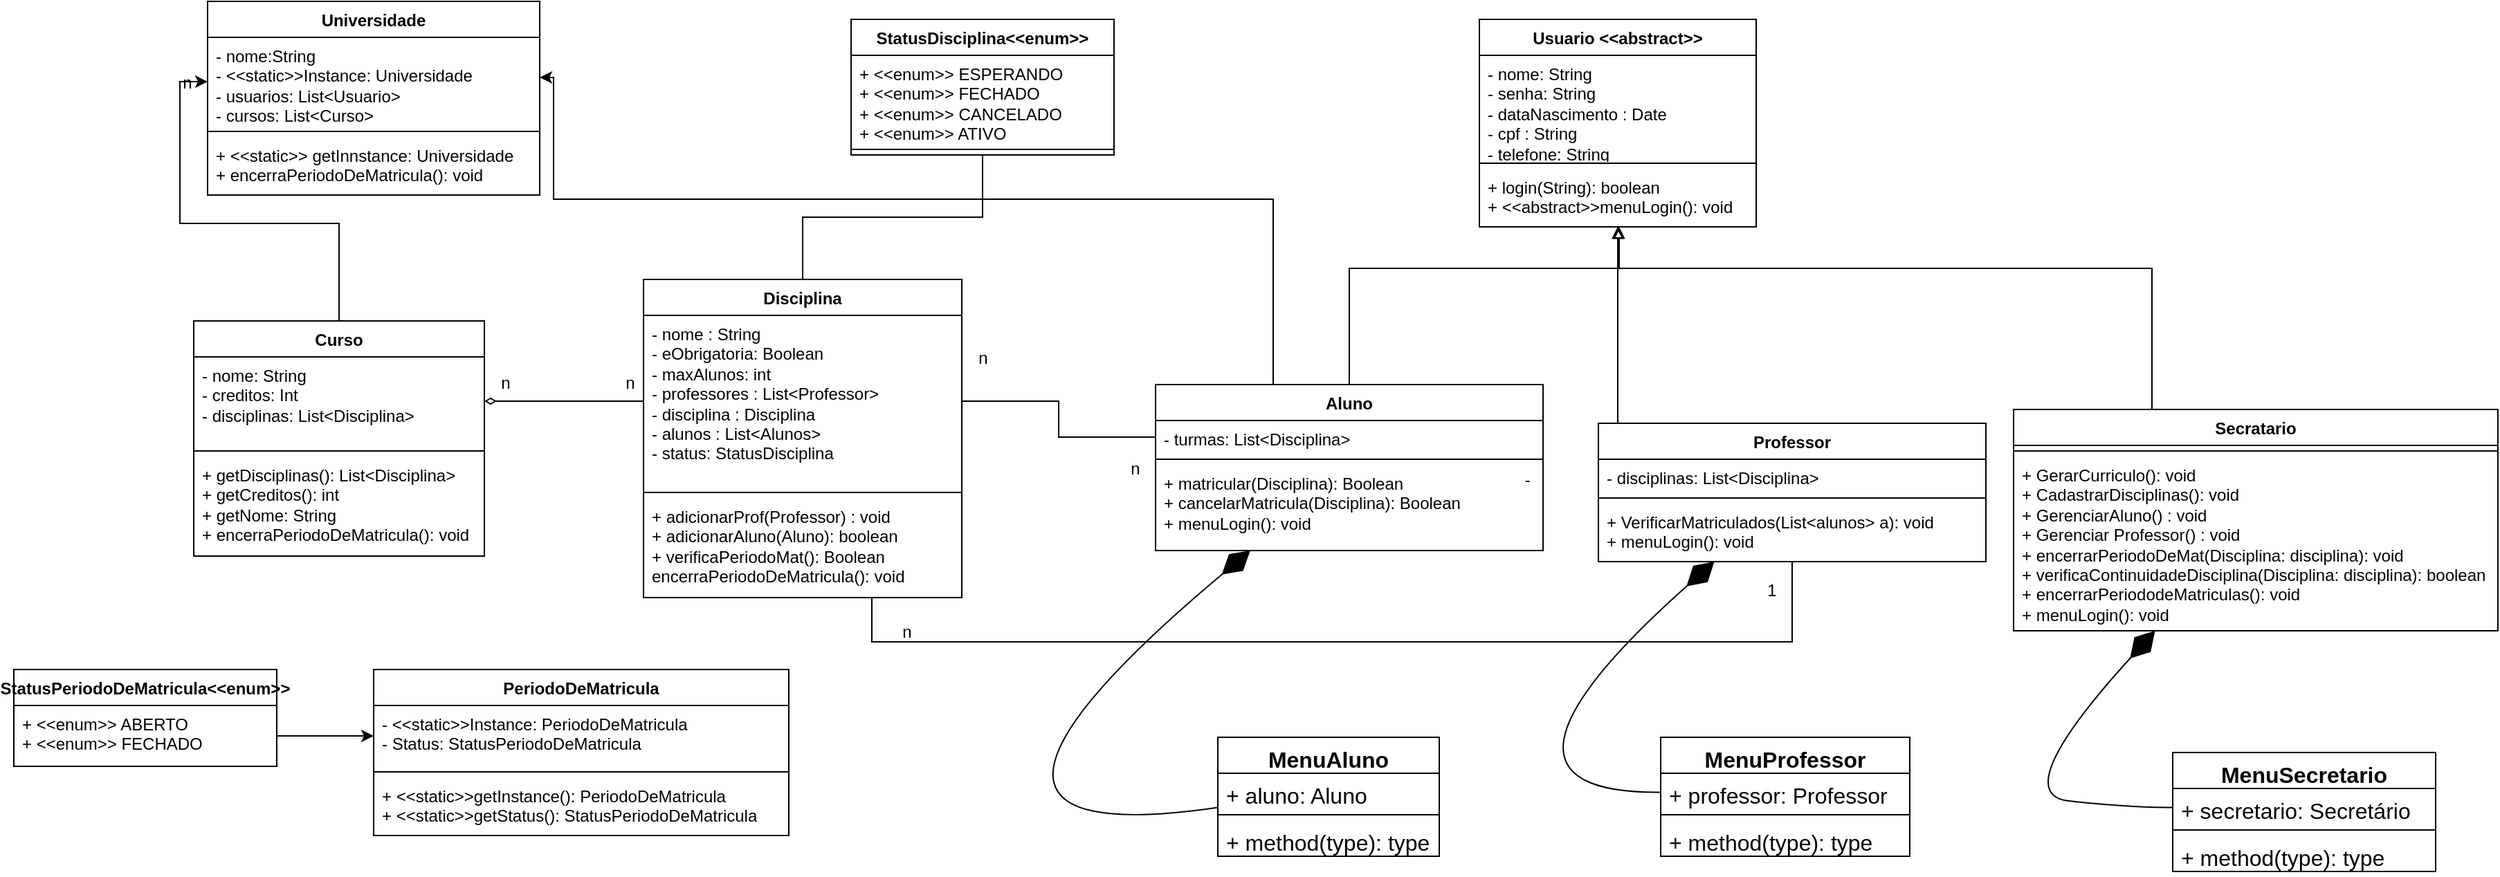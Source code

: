 <mxfile version="21.3.7" type="device">
  <diagram name="Página-1" id="A6Nziyx6I6ZekGtQeBus">
    <mxGraphModel dx="1410" dy="2078" grid="1" gridSize="10" guides="1" tooltips="1" connect="1" arrows="1" fold="1" page="1" pageScale="1" pageWidth="827" pageHeight="1169" math="0" shadow="0">
      <root>
        <mxCell id="0" />
        <mxCell id="1" parent="0" />
        <mxCell id="XNwFwsFVzcUq8IYY0MSn-39" value="Disciplina" style="swimlane;fontStyle=1;align=center;verticalAlign=top;childLayout=stackLayout;horizontal=1;startSize=26;horizontalStack=0;resizeParent=1;resizeParentMax=0;resizeLast=0;collapsible=1;marginBottom=0;whiteSpace=wrap;html=1;" parent="1" vertex="1">
          <mxGeometry x="715" y="168" width="230" height="230" as="geometry" />
        </mxCell>
        <mxCell id="XNwFwsFVzcUq8IYY0MSn-40" value="- nome : String&lt;br style=&quot;border-color: var(--border-color);&quot;&gt;- eObrigatoria: Boolean&lt;br&gt;- maxAlunos: int&lt;br&gt;- professores : List&amp;lt;Professor&amp;gt;&lt;br&gt;- disciplina : Disciplina&lt;br&gt;- alunos : List&amp;lt;Alunos&amp;gt;&lt;br&gt;- status: StatusDisciplina" style="text;strokeColor=none;fillColor=none;align=left;verticalAlign=top;spacingLeft=4;spacingRight=4;overflow=hidden;rotatable=0;points=[[0,0.5],[1,0.5]];portConstraint=eastwest;whiteSpace=wrap;html=1;" parent="XNwFwsFVzcUq8IYY0MSn-39" vertex="1">
          <mxGeometry y="26" width="230" height="124" as="geometry" />
        </mxCell>
        <mxCell id="XNwFwsFVzcUq8IYY0MSn-41" value="" style="line;strokeWidth=1;fillColor=none;align=left;verticalAlign=middle;spacingTop=-1;spacingLeft=3;spacingRight=3;rotatable=0;labelPosition=right;points=[];portConstraint=eastwest;strokeColor=inherit;" parent="XNwFwsFVzcUq8IYY0MSn-39" vertex="1">
          <mxGeometry y="150" width="230" height="8" as="geometry" />
        </mxCell>
        <mxCell id="XNwFwsFVzcUq8IYY0MSn-42" value="+ adicionarProf(Professor) : void&lt;br&gt;+ adicionarAluno(Aluno): boolean&lt;br&gt;+ verificaPeriodoMat(): Boolean&lt;br&gt;encerraPeriodoDeMatricula(): void" style="text;strokeColor=none;fillColor=none;align=left;verticalAlign=top;spacingLeft=4;spacingRight=4;overflow=hidden;rotatable=0;points=[[0,0.5],[1,0.5]];portConstraint=eastwest;whiteSpace=wrap;html=1;" parent="XNwFwsFVzcUq8IYY0MSn-39" vertex="1">
          <mxGeometry y="158" width="230" height="72" as="geometry" />
        </mxCell>
        <mxCell id="XNwFwsFVzcUq8IYY0MSn-49" value="n" style="text;html=1;align=center;verticalAlign=middle;resizable=0;points=[];autosize=1;strokeColor=none;fillColor=none;" parent="1" vertex="1">
          <mxGeometry x="370" y="11" width="30" height="30" as="geometry" />
        </mxCell>
        <mxCell id="XNwFwsFVzcUq8IYY0MSn-66" style="edgeStyle=orthogonalEdgeStyle;rounded=0;orthogonalLoop=1;jettySize=auto;html=1;endArrow=block;endFill=0;exitX=0.5;exitY=0;exitDx=0;exitDy=0;" parent="1" source="XNwFwsFVzcUq8IYY0MSn-67" target="XNwFwsFVzcUq8IYY0MSn-74" edge="1">
          <mxGeometry relative="1" as="geometry">
            <Array as="points">
              <mxPoint x="1805" y="262" />
              <mxPoint x="1805" y="160" />
              <mxPoint x="1420" y="160" />
            </Array>
          </mxGeometry>
        </mxCell>
        <mxCell id="XNwFwsFVzcUq8IYY0MSn-67" value="Secratario" style="swimlane;fontStyle=1;align=center;verticalAlign=top;childLayout=stackLayout;horizontal=1;startSize=26;horizontalStack=0;resizeParent=1;resizeParentMax=0;resizeLast=0;collapsible=1;marginBottom=0;whiteSpace=wrap;html=1;" parent="1" vertex="1">
          <mxGeometry x="1705" y="262" width="350" height="160" as="geometry" />
        </mxCell>
        <mxCell id="XNwFwsFVzcUq8IYY0MSn-69" value="" style="line;strokeWidth=1;fillColor=none;align=left;verticalAlign=middle;spacingTop=-1;spacingLeft=3;spacingRight=3;rotatable=0;labelPosition=right;points=[];portConstraint=eastwest;strokeColor=inherit;" parent="XNwFwsFVzcUq8IYY0MSn-67" vertex="1">
          <mxGeometry y="26" width="350" height="8" as="geometry" />
        </mxCell>
        <mxCell id="XNwFwsFVzcUq8IYY0MSn-70" value="+ GerarCurriculo(): void&lt;br&gt;+ CadastrarDisciplinas(): void&lt;br&gt;+ GerenciarAluno() : void&lt;br&gt;+ Gerenciar Professor() : void&lt;br&gt;+ encerrarPeriodoDeMat(Disciplina: disciplina): void&lt;br&gt;+ verificaContinuidadeDisciplina(Disciplina: disciplina): boolean&lt;br&gt;+ encerrarPeriododeMatriculas(): void&lt;br&gt;+ menuLogin(): void" style="text;strokeColor=none;fillColor=none;align=left;verticalAlign=top;spacingLeft=4;spacingRight=4;overflow=hidden;rotatable=0;points=[[0,0.5],[1,0.5]];portConstraint=eastwest;whiteSpace=wrap;html=1;" parent="XNwFwsFVzcUq8IYY0MSn-67" vertex="1">
          <mxGeometry y="34" width="350" height="126" as="geometry" />
        </mxCell>
        <mxCell id="XNwFwsFVzcUq8IYY0MSn-71" value="Usuario &amp;lt;&amp;lt;abstract&amp;gt;&amp;gt;" style="swimlane;fontStyle=1;align=center;verticalAlign=top;childLayout=stackLayout;horizontal=1;startSize=26;horizontalStack=0;resizeParent=1;resizeParentMax=0;resizeLast=0;collapsible=1;marginBottom=0;whiteSpace=wrap;html=1;" parent="1" vertex="1">
          <mxGeometry x="1319" y="-20" width="200" height="150" as="geometry" />
        </mxCell>
        <mxCell id="XNwFwsFVzcUq8IYY0MSn-72" value="- nome: String&lt;br&gt;- senha: String&lt;br&gt;- dataNascimento : Date&lt;br&gt;- cpf : String&lt;br&gt;- telefone: String" style="text;strokeColor=none;fillColor=none;align=left;verticalAlign=top;spacingLeft=4;spacingRight=4;overflow=hidden;rotatable=0;points=[[0,0.5],[1,0.5]];portConstraint=eastwest;whiteSpace=wrap;html=1;" parent="XNwFwsFVzcUq8IYY0MSn-71" vertex="1">
          <mxGeometry y="26" width="200" height="74" as="geometry" />
        </mxCell>
        <mxCell id="XNwFwsFVzcUq8IYY0MSn-73" value="" style="line;strokeWidth=1;fillColor=none;align=left;verticalAlign=middle;spacingTop=-1;spacingLeft=3;spacingRight=3;rotatable=0;labelPosition=right;points=[];portConstraint=eastwest;strokeColor=inherit;" parent="XNwFwsFVzcUq8IYY0MSn-71" vertex="1">
          <mxGeometry y="100" width="200" height="8" as="geometry" />
        </mxCell>
        <mxCell id="XNwFwsFVzcUq8IYY0MSn-74" value="+ login(String): boolean&lt;br&gt;+ &amp;lt;&amp;lt;abstract&amp;gt;&amp;gt;menuLogin(): void" style="text;strokeColor=none;fillColor=none;align=left;verticalAlign=top;spacingLeft=4;spacingRight=4;overflow=hidden;rotatable=0;points=[[0,0.5],[1,0.5]];portConstraint=eastwest;whiteSpace=wrap;html=1;" parent="XNwFwsFVzcUq8IYY0MSn-71" vertex="1">
          <mxGeometry y="108" width="200" height="42" as="geometry" />
        </mxCell>
        <mxCell id="XNwFwsFVzcUq8IYY0MSn-77" value="n" style="text;html=1;align=center;verticalAlign=middle;resizable=0;points=[];autosize=1;strokeColor=none;fillColor=none;" parent="1" vertex="1">
          <mxGeometry x="945" y="210" width="30" height="30" as="geometry" />
        </mxCell>
        <mxCell id="XNwFwsFVzcUq8IYY0MSn-78" value="n" style="text;html=1;align=center;verticalAlign=middle;resizable=0;points=[];autosize=1;strokeColor=none;fillColor=none;" parent="1" vertex="1">
          <mxGeometry x="1055" y="290" width="30" height="30" as="geometry" />
        </mxCell>
        <mxCell id="XNwFwsFVzcUq8IYY0MSn-81" value="n" style="text;html=1;align=center;verticalAlign=middle;resizable=0;points=[];autosize=1;strokeColor=none;fillColor=none;" parent="1" vertex="1">
          <mxGeometry x="890" y="408" width="30" height="30" as="geometry" />
        </mxCell>
        <mxCell id="xEQoK2qNsYIxzToRfZGO-2" value="-&amp;nbsp;" style="text;html=1;align=center;verticalAlign=middle;resizable=0;points=[];autosize=1;strokeColor=none;fillColor=none;" parent="1" vertex="1">
          <mxGeometry x="1340" y="298" width="30" height="30" as="geometry" />
        </mxCell>
        <mxCell id="xEQoK2qNsYIxzToRfZGO-8" style="edgeStyle=orthogonalEdgeStyle;rounded=0;orthogonalLoop=1;jettySize=auto;html=1;endArrow=block;endFill=0;" parent="1" source="xEQoK2qNsYIxzToRfZGO-3" target="XNwFwsFVzcUq8IYY0MSn-74" edge="1">
          <mxGeometry relative="1" as="geometry">
            <Array as="points">
              <mxPoint x="1419" y="180" />
              <mxPoint x="1419" y="180" />
            </Array>
          </mxGeometry>
        </mxCell>
        <mxCell id="xEQoK2qNsYIxzToRfZGO-20" style="edgeStyle=orthogonalEdgeStyle;rounded=0;orthogonalLoop=1;jettySize=auto;html=1;endArrow=none;endFill=0;" parent="1" source="xEQoK2qNsYIxzToRfZGO-3" target="XNwFwsFVzcUq8IYY0MSn-42" edge="1">
          <mxGeometry relative="1" as="geometry">
            <Array as="points">
              <mxPoint x="1545" y="430" />
              <mxPoint x="880" y="430" />
            </Array>
          </mxGeometry>
        </mxCell>
        <mxCell id="xEQoK2qNsYIxzToRfZGO-3" value="Professor" style="swimlane;fontStyle=1;align=center;verticalAlign=top;childLayout=stackLayout;horizontal=1;startSize=26;horizontalStack=0;resizeParent=1;resizeParentMax=0;resizeLast=0;collapsible=1;marginBottom=0;whiteSpace=wrap;html=1;" parent="1" vertex="1">
          <mxGeometry x="1405" y="272" width="280" height="100" as="geometry" />
        </mxCell>
        <mxCell id="xEQoK2qNsYIxzToRfZGO-4" value="- disciplinas: List&amp;lt;Disciplina&amp;gt;" style="text;strokeColor=none;fillColor=none;align=left;verticalAlign=top;spacingLeft=4;spacingRight=4;overflow=hidden;rotatable=0;points=[[0,0.5],[1,0.5]];portConstraint=eastwest;whiteSpace=wrap;html=1;" parent="xEQoK2qNsYIxzToRfZGO-3" vertex="1">
          <mxGeometry y="26" width="280" height="24" as="geometry" />
        </mxCell>
        <mxCell id="xEQoK2qNsYIxzToRfZGO-5" value="" style="line;strokeWidth=1;fillColor=none;align=left;verticalAlign=middle;spacingTop=-1;spacingLeft=3;spacingRight=3;rotatable=0;labelPosition=right;points=[];portConstraint=eastwest;strokeColor=inherit;" parent="xEQoK2qNsYIxzToRfZGO-3" vertex="1">
          <mxGeometry y="50" width="280" height="8" as="geometry" />
        </mxCell>
        <mxCell id="xEQoK2qNsYIxzToRfZGO-6" value="+ VerificarMatriculados(List&amp;lt;alunos&amp;gt; a): void&lt;br&gt;+ menuLogin(): void" style="text;strokeColor=none;fillColor=none;align=left;verticalAlign=top;spacingLeft=4;spacingRight=4;overflow=hidden;rotatable=0;points=[[0,0.5],[1,0.5]];portConstraint=eastwest;whiteSpace=wrap;html=1;" parent="xEQoK2qNsYIxzToRfZGO-3" vertex="1">
          <mxGeometry y="58" width="280" height="42" as="geometry" />
        </mxCell>
        <mxCell id="xEQoK2qNsYIxzToRfZGO-16" style="edgeStyle=orthogonalEdgeStyle;rounded=0;orthogonalLoop=1;jettySize=auto;html=1;endArrow=block;endFill=0;" parent="1" source="xEQoK2qNsYIxzToRfZGO-12" target="XNwFwsFVzcUq8IYY0MSn-74" edge="1">
          <mxGeometry relative="1" as="geometry">
            <Array as="points">
              <mxPoint x="1225" y="160" />
              <mxPoint x="1419" y="160" />
            </Array>
          </mxGeometry>
        </mxCell>
        <mxCell id="-pdLIEkr_Kw57WMRZcwJ-25" style="edgeStyle=orthogonalEdgeStyle;rounded=0;orthogonalLoop=1;jettySize=auto;html=1;" parent="1" source="xEQoK2qNsYIxzToRfZGO-12" target="-pdLIEkr_Kw57WMRZcwJ-17" edge="1">
          <mxGeometry relative="1" as="geometry">
            <Array as="points">
              <mxPoint x="1170" y="110" />
              <mxPoint x="650" y="110" />
              <mxPoint x="650" y="22" />
            </Array>
          </mxGeometry>
        </mxCell>
        <mxCell id="xEQoK2qNsYIxzToRfZGO-12" value="Aluno" style="swimlane;fontStyle=1;align=center;verticalAlign=top;childLayout=stackLayout;horizontal=1;startSize=26;horizontalStack=0;resizeParent=1;resizeParentMax=0;resizeLast=0;collapsible=1;marginBottom=0;whiteSpace=wrap;html=1;" parent="1" vertex="1">
          <mxGeometry x="1085" y="244" width="280" height="120" as="geometry" />
        </mxCell>
        <mxCell id="xEQoK2qNsYIxzToRfZGO-13" value="- turmas: List&amp;lt;Disciplina&amp;gt;" style="text;strokeColor=none;fillColor=none;align=left;verticalAlign=top;spacingLeft=4;spacingRight=4;overflow=hidden;rotatable=0;points=[[0,0.5],[1,0.5]];portConstraint=eastwest;whiteSpace=wrap;html=1;" parent="xEQoK2qNsYIxzToRfZGO-12" vertex="1">
          <mxGeometry y="26" width="280" height="24" as="geometry" />
        </mxCell>
        <mxCell id="xEQoK2qNsYIxzToRfZGO-14" value="" style="line;strokeWidth=1;fillColor=none;align=left;verticalAlign=middle;spacingTop=-1;spacingLeft=3;spacingRight=3;rotatable=0;labelPosition=right;points=[];portConstraint=eastwest;strokeColor=inherit;" parent="xEQoK2qNsYIxzToRfZGO-12" vertex="1">
          <mxGeometry y="50" width="280" height="8" as="geometry" />
        </mxCell>
        <mxCell id="xEQoK2qNsYIxzToRfZGO-15" value="+ matricular(Disciplina): Boolean&lt;br&gt;+ cancelarMatricula(Disciplina): Boolean&lt;br&gt;+ menuLogin(): void" style="text;strokeColor=none;fillColor=none;align=left;verticalAlign=top;spacingLeft=4;spacingRight=4;overflow=hidden;rotatable=0;points=[[0,0.5],[1,0.5]];portConstraint=eastwest;whiteSpace=wrap;html=1;" parent="xEQoK2qNsYIxzToRfZGO-12" vertex="1">
          <mxGeometry y="58" width="280" height="62" as="geometry" />
        </mxCell>
        <mxCell id="xEQoK2qNsYIxzToRfZGO-17" style="edgeStyle=orthogonalEdgeStyle;rounded=0;orthogonalLoop=1;jettySize=auto;html=1;entryX=0;entryY=0.5;entryDx=0;entryDy=0;endArrow=none;endFill=0;" parent="1" source="XNwFwsFVzcUq8IYY0MSn-40" target="xEQoK2qNsYIxzToRfZGO-13" edge="1">
          <mxGeometry relative="1" as="geometry" />
        </mxCell>
        <mxCell id="xEQoK2qNsYIxzToRfZGO-21" value="n" style="text;html=1;align=center;verticalAlign=middle;resizable=0;points=[];autosize=1;strokeColor=none;fillColor=none;" parent="1" vertex="1">
          <mxGeometry x="600" y="228" width="30" height="30" as="geometry" />
        </mxCell>
        <mxCell id="xEQoK2qNsYIxzToRfZGO-23" style="edgeStyle=orthogonalEdgeStyle;rounded=0;orthogonalLoop=1;jettySize=auto;html=1;endArrow=diamondThin;endFill=0;" parent="1" source="XNwFwsFVzcUq8IYY0MSn-40" target="-pdLIEkr_Kw57WMRZcwJ-21" edge="1">
          <mxGeometry relative="1" as="geometry">
            <mxPoint x="594" y="244" as="targetPoint" />
          </mxGeometry>
        </mxCell>
        <mxCell id="xEQoK2qNsYIxzToRfZGO-25" value="n" style="text;html=1;align=center;verticalAlign=middle;resizable=0;points=[];autosize=1;strokeColor=none;fillColor=none;" parent="1" vertex="1">
          <mxGeometry x="690" y="228" width="30" height="30" as="geometry" />
        </mxCell>
        <mxCell id="xEQoK2qNsYIxzToRfZGO-31" style="edgeStyle=orthogonalEdgeStyle;rounded=0;orthogonalLoop=1;jettySize=auto;html=1;endArrow=none;endFill=0;" parent="1" source="xEQoK2qNsYIxzToRfZGO-27" target="XNwFwsFVzcUq8IYY0MSn-39" edge="1">
          <mxGeometry relative="1" as="geometry" />
        </mxCell>
        <mxCell id="xEQoK2qNsYIxzToRfZGO-27" value="StatusDisciplina&amp;lt;&amp;lt;enum&amp;gt;&amp;gt;" style="swimlane;fontStyle=1;align=center;verticalAlign=top;childLayout=stackLayout;horizontal=1;startSize=26;horizontalStack=0;resizeParent=1;resizeParentMax=0;resizeLast=0;collapsible=1;marginBottom=0;whiteSpace=wrap;html=1;" parent="1" vertex="1">
          <mxGeometry x="865" y="-20" width="190" height="98" as="geometry" />
        </mxCell>
        <mxCell id="xEQoK2qNsYIxzToRfZGO-28" value="+ &amp;lt;&amp;lt;enum&amp;gt;&amp;gt; ESPERANDO&lt;br&gt;+ &amp;lt;&amp;lt;enum&amp;gt;&amp;gt; FECHADO&lt;br&gt;+ &amp;lt;&amp;lt;enum&amp;gt;&amp;gt; CANCELADO&lt;br&gt;+ &amp;lt;&amp;lt;enum&amp;gt;&amp;gt; ATIVO" style="text;strokeColor=none;fillColor=none;align=left;verticalAlign=top;spacingLeft=4;spacingRight=4;overflow=hidden;rotatable=0;points=[[0,0.5],[1,0.5]];portConstraint=eastwest;whiteSpace=wrap;html=1;" parent="xEQoK2qNsYIxzToRfZGO-27" vertex="1">
          <mxGeometry y="26" width="190" height="64" as="geometry" />
        </mxCell>
        <mxCell id="xEQoK2qNsYIxzToRfZGO-29" value="" style="line;strokeWidth=1;fillColor=none;align=left;verticalAlign=middle;spacingTop=-1;spacingLeft=3;spacingRight=3;rotatable=0;labelPosition=right;points=[];portConstraint=eastwest;strokeColor=inherit;" parent="xEQoK2qNsYIxzToRfZGO-27" vertex="1">
          <mxGeometry y="90" width="190" height="8" as="geometry" />
        </mxCell>
        <mxCell id="xEQoK2qNsYIxzToRfZGO-32" value="1" style="text;html=1;align=center;verticalAlign=middle;resizable=0;points=[];autosize=1;strokeColor=none;fillColor=none;" parent="1" vertex="1">
          <mxGeometry x="1515" y="378" width="30" height="30" as="geometry" />
        </mxCell>
        <mxCell id="-pdLIEkr_Kw57WMRZcwJ-1" value="StatusPeriodoDeMatricula&amp;lt;&amp;lt;enum&amp;gt;&amp;gt;" style="swimlane;fontStyle=1;align=center;verticalAlign=top;childLayout=stackLayout;horizontal=1;startSize=26;horizontalStack=0;resizeParent=1;resizeParentMax=0;resizeLast=0;collapsible=1;marginBottom=0;whiteSpace=wrap;html=1;" parent="1" vertex="1">
          <mxGeometry x="260" y="450" width="190" height="70" as="geometry" />
        </mxCell>
        <mxCell id="-pdLIEkr_Kw57WMRZcwJ-2" value="+ &amp;lt;&amp;lt;enum&amp;gt;&amp;gt; ABERTO&lt;br&gt;+ &amp;lt;&amp;lt;enum&amp;gt;&amp;gt; FECHADO&lt;br&gt;" style="text;strokeColor=none;fillColor=none;align=left;verticalAlign=top;spacingLeft=4;spacingRight=4;overflow=hidden;rotatable=0;points=[[0,0.5],[1,0.5]];portConstraint=eastwest;whiteSpace=wrap;html=1;" parent="-pdLIEkr_Kw57WMRZcwJ-1" vertex="1">
          <mxGeometry y="26" width="190" height="44" as="geometry" />
        </mxCell>
        <mxCell id="-pdLIEkr_Kw57WMRZcwJ-4" value="PeriodoDeMatricula" style="swimlane;fontStyle=1;align=center;verticalAlign=top;childLayout=stackLayout;horizontal=1;startSize=26;horizontalStack=0;resizeParent=1;resizeParentMax=0;resizeLast=0;collapsible=1;marginBottom=0;whiteSpace=wrap;html=1;" parent="1" vertex="1">
          <mxGeometry x="520" y="450" width="300" height="120" as="geometry" />
        </mxCell>
        <mxCell id="-pdLIEkr_Kw57WMRZcwJ-5" value="- &amp;lt;&amp;lt;static&amp;gt;&amp;gt;Instance: PeriodoDeMatricula&lt;br&gt;- Status: StatusPeriodoDeMatricula" style="text;strokeColor=none;fillColor=none;align=left;verticalAlign=top;spacingLeft=4;spacingRight=4;overflow=hidden;rotatable=0;points=[[0,0.5],[1,0.5]];portConstraint=eastwest;whiteSpace=wrap;html=1;" parent="-pdLIEkr_Kw57WMRZcwJ-4" vertex="1">
          <mxGeometry y="26" width="300" height="44" as="geometry" />
        </mxCell>
        <mxCell id="-pdLIEkr_Kw57WMRZcwJ-6" value="" style="line;strokeWidth=1;fillColor=none;align=left;verticalAlign=middle;spacingTop=-1;spacingLeft=3;spacingRight=3;rotatable=0;labelPosition=right;points=[];portConstraint=eastwest;strokeColor=inherit;" parent="-pdLIEkr_Kw57WMRZcwJ-4" vertex="1">
          <mxGeometry y="70" width="300" height="8" as="geometry" />
        </mxCell>
        <mxCell id="-pdLIEkr_Kw57WMRZcwJ-7" value="+ &amp;lt;&amp;lt;static&amp;gt;&amp;gt;getInstance(): PeriodoDeMatricula&lt;br&gt;+ &amp;lt;&amp;lt;static&amp;gt;&amp;gt;getStatus(): StatusPeriodoDeMatricula" style="text;strokeColor=none;fillColor=none;align=left;verticalAlign=top;spacingLeft=4;spacingRight=4;overflow=hidden;rotatable=0;points=[[0,0.5],[1,0.5]];portConstraint=eastwest;whiteSpace=wrap;html=1;" parent="-pdLIEkr_Kw57WMRZcwJ-4" vertex="1">
          <mxGeometry y="78" width="300" height="42" as="geometry" />
        </mxCell>
        <mxCell id="-pdLIEkr_Kw57WMRZcwJ-9" style="edgeStyle=orthogonalEdgeStyle;rounded=0;orthogonalLoop=1;jettySize=auto;html=1;exitX=1;exitY=0.5;exitDx=0;exitDy=0;" parent="1" source="-pdLIEkr_Kw57WMRZcwJ-2" target="-pdLIEkr_Kw57WMRZcwJ-5" edge="1">
          <mxGeometry relative="1" as="geometry" />
        </mxCell>
        <mxCell id="-pdLIEkr_Kw57WMRZcwJ-16" value="Universidade" style="swimlane;fontStyle=1;align=center;verticalAlign=top;childLayout=stackLayout;horizontal=1;startSize=26;horizontalStack=0;resizeParent=1;resizeParentMax=0;resizeLast=0;collapsible=1;marginBottom=0;whiteSpace=wrap;html=1;" parent="1" vertex="1">
          <mxGeometry x="400" y="-33" width="240" height="140" as="geometry" />
        </mxCell>
        <mxCell id="-pdLIEkr_Kw57WMRZcwJ-17" value="- nome:String&lt;br&gt;- &amp;lt;&amp;lt;static&amp;gt;&amp;gt;Instance: Universidade&lt;br&gt;- usuarios: List&amp;lt;Usuario&amp;gt;&lt;br&gt;- cursos: List&amp;lt;Curso&amp;gt;" style="text;strokeColor=none;fillColor=none;align=left;verticalAlign=top;spacingLeft=4;spacingRight=4;overflow=hidden;rotatable=0;points=[[0,0.5],[1,0.5]];portConstraint=eastwest;whiteSpace=wrap;html=1;" parent="-pdLIEkr_Kw57WMRZcwJ-16" vertex="1">
          <mxGeometry y="26" width="240" height="64" as="geometry" />
        </mxCell>
        <mxCell id="-pdLIEkr_Kw57WMRZcwJ-18" value="" style="line;strokeWidth=1;fillColor=none;align=left;verticalAlign=middle;spacingTop=-1;spacingLeft=3;spacingRight=3;rotatable=0;labelPosition=right;points=[];portConstraint=eastwest;strokeColor=inherit;" parent="-pdLIEkr_Kw57WMRZcwJ-16" vertex="1">
          <mxGeometry y="90" width="240" height="8" as="geometry" />
        </mxCell>
        <mxCell id="-pdLIEkr_Kw57WMRZcwJ-19" value="+ &amp;lt;&amp;lt;static&amp;gt;&amp;gt; getInnstance: Universidade&lt;br&gt;+ encerraPeriodoDeMatricula(): void" style="text;strokeColor=none;fillColor=none;align=left;verticalAlign=top;spacingLeft=4;spacingRight=4;overflow=hidden;rotatable=0;points=[[0,0.5],[1,0.5]];portConstraint=eastwest;whiteSpace=wrap;html=1;" parent="-pdLIEkr_Kw57WMRZcwJ-16" vertex="1">
          <mxGeometry y="98" width="240" height="42" as="geometry" />
        </mxCell>
        <mxCell id="-pdLIEkr_Kw57WMRZcwJ-24" style="edgeStyle=orthogonalEdgeStyle;rounded=0;orthogonalLoop=1;jettySize=auto;html=1;" parent="1" source="-pdLIEkr_Kw57WMRZcwJ-20" target="-pdLIEkr_Kw57WMRZcwJ-17" edge="1">
          <mxGeometry relative="1" as="geometry" />
        </mxCell>
        <mxCell id="-pdLIEkr_Kw57WMRZcwJ-20" value="Curso" style="swimlane;fontStyle=1;align=center;verticalAlign=top;childLayout=stackLayout;horizontal=1;startSize=26;horizontalStack=0;resizeParent=1;resizeParentMax=0;resizeLast=0;collapsible=1;marginBottom=0;whiteSpace=wrap;html=1;" parent="1" vertex="1">
          <mxGeometry x="390" y="198" width="210" height="170" as="geometry" />
        </mxCell>
        <mxCell id="-pdLIEkr_Kw57WMRZcwJ-21" value="- nome: String&lt;br&gt;- creditos: Int&lt;br&gt;- disciplinas: List&amp;lt;Disciplina&amp;gt;" style="text;strokeColor=none;fillColor=none;align=left;verticalAlign=top;spacingLeft=4;spacingRight=4;overflow=hidden;rotatable=0;points=[[0,0.5],[1,0.5]];portConstraint=eastwest;whiteSpace=wrap;html=1;" parent="-pdLIEkr_Kw57WMRZcwJ-20" vertex="1">
          <mxGeometry y="26" width="210" height="64" as="geometry" />
        </mxCell>
        <mxCell id="-pdLIEkr_Kw57WMRZcwJ-22" value="" style="line;strokeWidth=1;fillColor=none;align=left;verticalAlign=middle;spacingTop=-1;spacingLeft=3;spacingRight=3;rotatable=0;labelPosition=right;points=[];portConstraint=eastwest;strokeColor=inherit;" parent="-pdLIEkr_Kw57WMRZcwJ-20" vertex="1">
          <mxGeometry y="90" width="210" height="8" as="geometry" />
        </mxCell>
        <mxCell id="-pdLIEkr_Kw57WMRZcwJ-23" value="+ getDisciplinas(): List&amp;lt;Disciplina&amp;gt;&lt;br&gt;+ getCreditos(): int&lt;br&gt;+ getNome: String&lt;br&gt;+ encerraPeriodoDeMatricula(): void" style="text;strokeColor=none;fillColor=none;align=left;verticalAlign=top;spacingLeft=4;spacingRight=4;overflow=hidden;rotatable=0;points=[[0,0.5],[1,0.5]];portConstraint=eastwest;whiteSpace=wrap;html=1;" parent="-pdLIEkr_Kw57WMRZcwJ-20" vertex="1">
          <mxGeometry y="98" width="210" height="72" as="geometry" />
        </mxCell>
        <mxCell id="EbsPfiUkHNnPwUb5d9H_-1" value="MenuAluno" style="swimlane;fontStyle=1;align=center;verticalAlign=top;childLayout=stackLayout;horizontal=1;startSize=26;horizontalStack=0;resizeParent=1;resizeParentMax=0;resizeLast=0;collapsible=1;marginBottom=0;whiteSpace=wrap;html=1;fontSize=16;" parent="1" vertex="1">
          <mxGeometry x="1130" y="499" width="160" height="86" as="geometry" />
        </mxCell>
        <mxCell id="EbsPfiUkHNnPwUb5d9H_-2" value="+ aluno: Aluno" style="text;strokeColor=none;fillColor=none;align=left;verticalAlign=top;spacingLeft=4;spacingRight=4;overflow=hidden;rotatable=0;points=[[0,0.5],[1,0.5]];portConstraint=eastwest;whiteSpace=wrap;html=1;fontSize=16;" parent="EbsPfiUkHNnPwUb5d9H_-1" vertex="1">
          <mxGeometry y="26" width="160" height="26" as="geometry" />
        </mxCell>
        <mxCell id="EbsPfiUkHNnPwUb5d9H_-3" value="" style="line;strokeWidth=1;fillColor=none;align=left;verticalAlign=middle;spacingTop=-1;spacingLeft=3;spacingRight=3;rotatable=0;labelPosition=right;points=[];portConstraint=eastwest;strokeColor=inherit;fontSize=16;" parent="EbsPfiUkHNnPwUb5d9H_-1" vertex="1">
          <mxGeometry y="52" width="160" height="8" as="geometry" />
        </mxCell>
        <mxCell id="EbsPfiUkHNnPwUb5d9H_-4" value="+ method(type): type" style="text;strokeColor=none;fillColor=none;align=left;verticalAlign=top;spacingLeft=4;spacingRight=4;overflow=hidden;rotatable=0;points=[[0,0.5],[1,0.5]];portConstraint=eastwest;whiteSpace=wrap;html=1;fontSize=16;" parent="EbsPfiUkHNnPwUb5d9H_-1" vertex="1">
          <mxGeometry y="60" width="160" height="26" as="geometry" />
        </mxCell>
        <mxCell id="EbsPfiUkHNnPwUb5d9H_-5" value="MenuSecretario" style="swimlane;fontStyle=1;align=center;verticalAlign=top;childLayout=stackLayout;horizontal=1;startSize=26;horizontalStack=0;resizeParent=1;resizeParentMax=0;resizeLast=0;collapsible=1;marginBottom=0;whiteSpace=wrap;html=1;fontSize=16;" parent="1" vertex="1">
          <mxGeometry x="1820" y="510" width="190" height="86" as="geometry" />
        </mxCell>
        <mxCell id="EbsPfiUkHNnPwUb5d9H_-6" value="+ secretario: Secretário" style="text;strokeColor=none;fillColor=none;align=left;verticalAlign=top;spacingLeft=4;spacingRight=4;overflow=hidden;rotatable=0;points=[[0,0.5],[1,0.5]];portConstraint=eastwest;whiteSpace=wrap;html=1;fontSize=16;" parent="EbsPfiUkHNnPwUb5d9H_-5" vertex="1">
          <mxGeometry y="26" width="190" height="26" as="geometry" />
        </mxCell>
        <mxCell id="EbsPfiUkHNnPwUb5d9H_-7" value="" style="line;strokeWidth=1;fillColor=none;align=left;verticalAlign=middle;spacingTop=-1;spacingLeft=3;spacingRight=3;rotatable=0;labelPosition=right;points=[];portConstraint=eastwest;strokeColor=inherit;fontSize=16;" parent="EbsPfiUkHNnPwUb5d9H_-5" vertex="1">
          <mxGeometry y="52" width="190" height="8" as="geometry" />
        </mxCell>
        <mxCell id="EbsPfiUkHNnPwUb5d9H_-8" value="+ method(type): type" style="text;strokeColor=none;fillColor=none;align=left;verticalAlign=top;spacingLeft=4;spacingRight=4;overflow=hidden;rotatable=0;points=[[0,0.5],[1,0.5]];portConstraint=eastwest;whiteSpace=wrap;html=1;fontSize=16;" parent="EbsPfiUkHNnPwUb5d9H_-5" vertex="1">
          <mxGeometry y="60" width="190" height="26" as="geometry" />
        </mxCell>
        <mxCell id="EbsPfiUkHNnPwUb5d9H_-9" value="MenuProfessor" style="swimlane;fontStyle=1;align=center;verticalAlign=top;childLayout=stackLayout;horizontal=1;startSize=26;horizontalStack=0;resizeParent=1;resizeParentMax=0;resizeLast=0;collapsible=1;marginBottom=0;whiteSpace=wrap;html=1;fontSize=16;" parent="1" vertex="1">
          <mxGeometry x="1450" y="499" width="180" height="86" as="geometry" />
        </mxCell>
        <mxCell id="EbsPfiUkHNnPwUb5d9H_-10" value="+ professor: Professor" style="text;strokeColor=none;fillColor=none;align=left;verticalAlign=top;spacingLeft=4;spacingRight=4;overflow=hidden;rotatable=0;points=[[0,0.5],[1,0.5]];portConstraint=eastwest;whiteSpace=wrap;html=1;fontSize=16;" parent="EbsPfiUkHNnPwUb5d9H_-9" vertex="1">
          <mxGeometry y="26" width="180" height="26" as="geometry" />
        </mxCell>
        <mxCell id="EbsPfiUkHNnPwUb5d9H_-11" value="" style="line;strokeWidth=1;fillColor=none;align=left;verticalAlign=middle;spacingTop=-1;spacingLeft=3;spacingRight=3;rotatable=0;labelPosition=right;points=[];portConstraint=eastwest;strokeColor=inherit;fontSize=16;" parent="EbsPfiUkHNnPwUb5d9H_-9" vertex="1">
          <mxGeometry y="52" width="180" height="8" as="geometry" />
        </mxCell>
        <mxCell id="EbsPfiUkHNnPwUb5d9H_-12" value="+ method(type): type" style="text;strokeColor=none;fillColor=none;align=left;verticalAlign=top;spacingLeft=4;spacingRight=4;overflow=hidden;rotatable=0;points=[[0,0.5],[1,0.5]];portConstraint=eastwest;whiteSpace=wrap;html=1;fontSize=16;" parent="EbsPfiUkHNnPwUb5d9H_-9" vertex="1">
          <mxGeometry y="60" width="180" height="26" as="geometry" />
        </mxCell>
        <mxCell id="EbsPfiUkHNnPwUb5d9H_-14" value="" style="endArrow=diamondThin;endFill=1;endSize=24;html=1;rounded=0;fontSize=12;curved=1;" parent="1" source="EbsPfiUkHNnPwUb5d9H_-10" target="xEQoK2qNsYIxzToRfZGO-3" edge="1">
          <mxGeometry width="160" relative="1" as="geometry">
            <mxPoint x="1540" y="470" as="sourcePoint" />
            <mxPoint x="1700" y="470" as="targetPoint" />
            <Array as="points">
              <mxPoint x="1300" y="540" />
            </Array>
          </mxGeometry>
        </mxCell>
        <mxCell id="EbsPfiUkHNnPwUb5d9H_-15" value="" style="endArrow=diamondThin;endFill=1;endSize=24;html=1;rounded=0;fontSize=12;curved=1;" parent="1" source="EbsPfiUkHNnPwUb5d9H_-6" target="XNwFwsFVzcUq8IYY0MSn-67" edge="1">
          <mxGeometry width="160" relative="1" as="geometry">
            <mxPoint x="1740" y="687" as="sourcePoint" />
            <mxPoint x="1779" y="520" as="targetPoint" />
            <Array as="points">
              <mxPoint x="1790" y="550" />
              <mxPoint x="1700" y="540" />
            </Array>
          </mxGeometry>
        </mxCell>
        <mxCell id="lFsVYszMkkGMZhGlrzol-1" value="" style="endArrow=diamondThin;endFill=1;endSize=24;html=1;rounded=0;fontSize=12;curved=1;" parent="1" source="EbsPfiUkHNnPwUb5d9H_-2" target="xEQoK2qNsYIxzToRfZGO-12" edge="1">
          <mxGeometry width="160" relative="1" as="geometry">
            <mxPoint x="1040" y="584" as="sourcePoint" />
            <mxPoint x="1079" y="417" as="targetPoint" />
            <Array as="points">
              <mxPoint x="890" y="585" />
            </Array>
          </mxGeometry>
        </mxCell>
      </root>
    </mxGraphModel>
  </diagram>
</mxfile>
